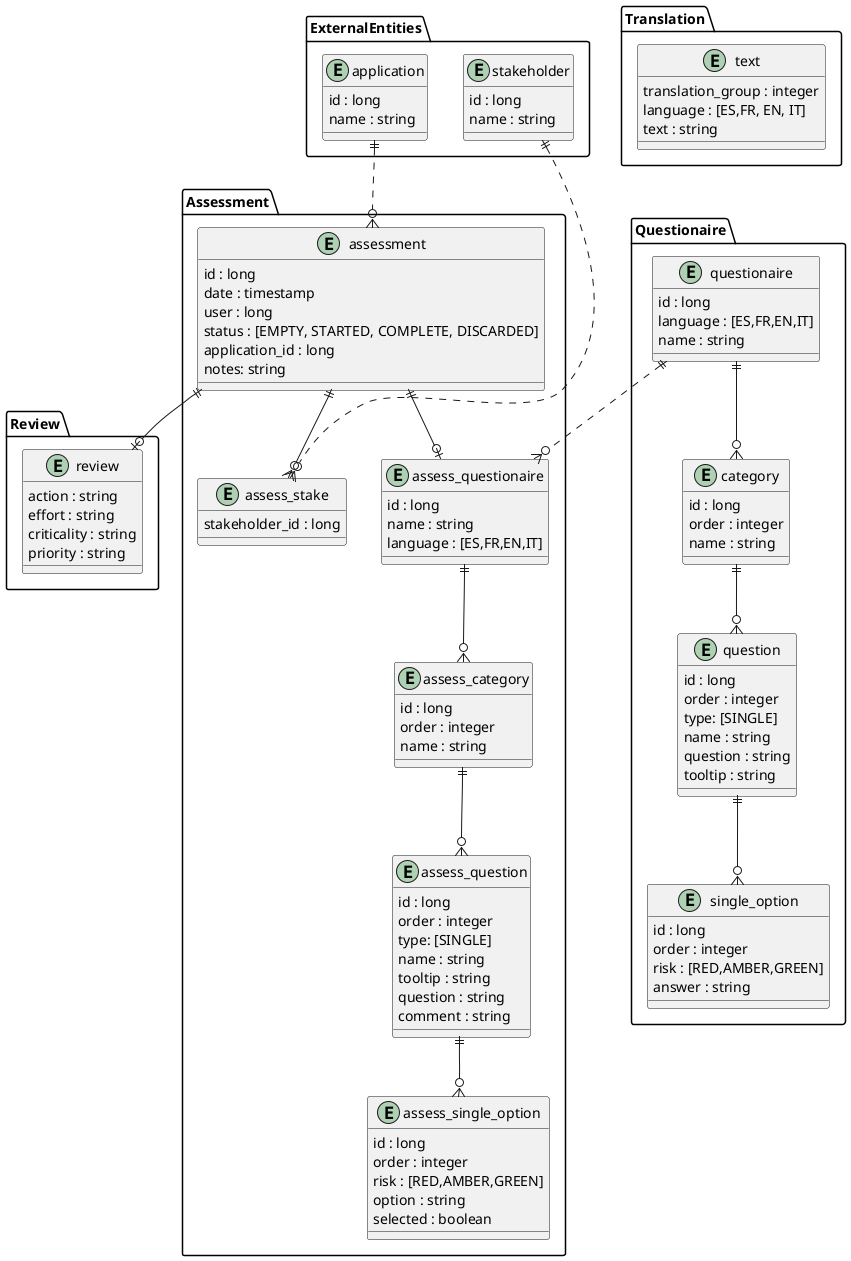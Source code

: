 @startuml "Model"

package ExternalEntities {
    entity stakeholder {
        id : long
        name : string
    }
    entity application {
        id : long
        name : string
    }
}

package Assessment {

    entity assessment {
        id : long
        date : timestamp
        user : long
        status : [EMPTY, STARTED, COMPLETE, DISCARDED]
        application_id : long
        notes: string
    }
    entity assess_questionaire {
        id : long
        name : string
        language : [ES,FR,EN,IT]
    }
    entity assess_category {
        id : long
        order : integer
        name : string
    }
    entity assess_question {
        id : long
        order : integer
        type: [SINGLE]
        name : string
        tooltip : string
        question : string
        comment : string
    }

    entity assess_single_option {
        id : long
        order : integer
        risk : [RED,AMBER,GREEN]
        option : string
        selected : boolean
    }

    entity assess_stake {
        stakeholder_id : long
    }

    assess_questionaire ||--o{ assess_category
    assess_category ||--o{ assess_question
    assess_question ||--o{ assess_single_option
    assessment ||--o| assess_questionaire

}
package Review {
    entity review {
        action : string
        effort : string
        criticality : string
        priority : string
    }
}

package Questionaire {
    entity questionaire {
        id : long
        language : [ES,FR,EN,IT]
        name : string
    }
    entity category {
        id : long
        order : integer
        name : string
    }
    entity question {
        id : long
        order : integer
        type: [SINGLE]
        name : string
        question : string
        tooltip : string
    }
    entity single_option {
        id : long
        order : integer
        risk : [RED,AMBER,GREEN]
        answer : string
    }
    questionaire ||--o{ category
    category ||--o{ question
    question ||--o{ single_option
}

package Translation {
    entity text {
        translation_group : integer
        language : [ES,FR, EN, IT]
        text : string
    }
}

assessment ||--o{ assess_stake
assessment ||--o| review

application ||..o{ assessment
stakeholder ||..o{ assess_stake

questionaire ||..o{ assess_questionaire

@enduml
